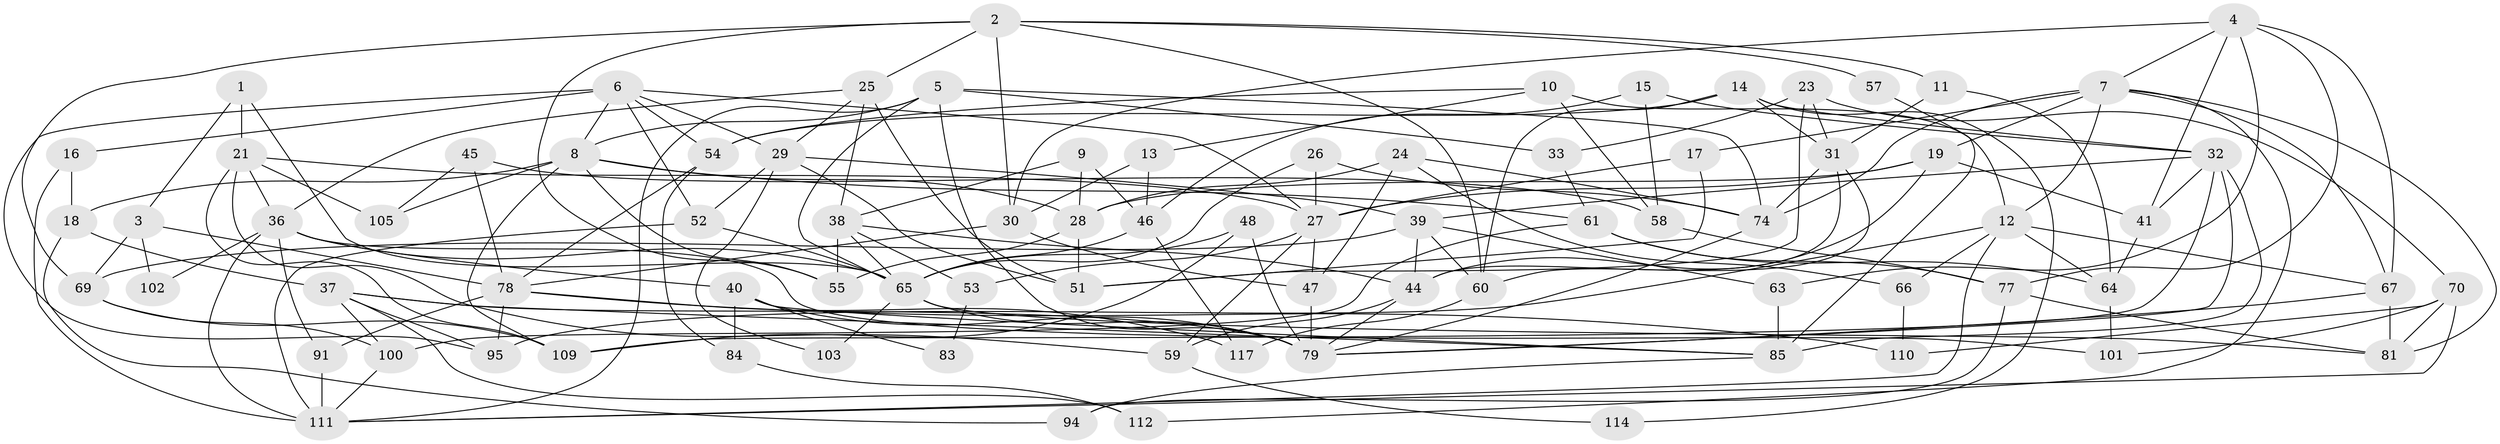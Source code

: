 // Generated by graph-tools (version 1.1) at 2025/52/02/27/25 19:52:04]
// undirected, 81 vertices, 191 edges
graph export_dot {
graph [start="1"]
  node [color=gray90,style=filled];
  1 [super="+49"];
  2 [super="+90"];
  3;
  4 [super="+116"];
  5 [super="+22"];
  6 [super="+106"];
  7 [super="+86"];
  8 [super="+56"];
  9;
  10 [super="+34"];
  11;
  12 [super="+20"];
  13;
  14;
  15;
  16;
  17;
  18;
  19;
  21 [super="+96"];
  23;
  24;
  25 [super="+71"];
  26;
  27 [super="+92"];
  28 [super="+99"];
  29 [super="+42"];
  30 [super="+35"];
  31 [super="+76"];
  32 [super="+97"];
  33;
  36 [super="+88"];
  37 [super="+68"];
  38 [super="+43"];
  39 [super="+73"];
  40;
  41 [super="+62"];
  44 [super="+75"];
  45;
  46 [super="+50"];
  47 [super="+108"];
  48;
  51;
  52;
  53;
  54 [super="+72"];
  55;
  57;
  58;
  59;
  60;
  61;
  63;
  64 [super="+89"];
  65 [super="+107"];
  66;
  67 [super="+87"];
  69 [super="+98"];
  70;
  74;
  77 [super="+93"];
  78 [super="+82"];
  79 [super="+80"];
  81;
  83;
  84;
  85 [super="+104"];
  91;
  94;
  95;
  100;
  101;
  102;
  103;
  105;
  109 [super="+115"];
  110;
  111 [super="+113"];
  112;
  114;
  117;
  1 -- 65;
  1 -- 3;
  1 -- 21;
  2 -- 30;
  2 -- 57;
  2 -- 60;
  2 -- 69;
  2 -- 55;
  2 -- 25;
  2 -- 11;
  3 -- 78;
  3 -- 69;
  3 -- 102;
  4 -- 7;
  4 -- 63;
  4 -- 77;
  4 -- 67;
  4 -- 41;
  4 -- 30;
  5 -- 74;
  5 -- 65;
  5 -- 33;
  5 -- 8;
  5 -- 111;
  5 -- 79;
  6 -- 52;
  6 -- 16;
  6 -- 29;
  6 -- 54;
  6 -- 8 [weight=2];
  6 -- 27;
  6 -- 95;
  7 -- 112;
  7 -- 19;
  7 -- 81;
  7 -- 17;
  7 -- 74;
  7 -- 12;
  7 -- 67;
  8 -- 61;
  8 -- 18;
  8 -- 105;
  8 -- 109;
  8 -- 55;
  8 -- 28;
  9 -- 38;
  9 -- 28;
  9 -- 46;
  10 -- 12;
  10 -- 54;
  10 -- 13;
  10 -- 58;
  11 -- 31;
  11 -- 64;
  12 -- 95;
  12 -- 66;
  12 -- 67;
  12 -- 64;
  12 -- 111;
  13 -- 30;
  13 -- 46;
  14 -- 32;
  14 -- 60;
  14 -- 54;
  14 -- 114;
  14 -- 31;
  15 -- 46;
  15 -- 58;
  15 -- 32;
  16 -- 18;
  16 -- 111;
  17 -- 27;
  17 -- 51;
  18 -- 94;
  18 -- 37;
  19 -- 28;
  19 -- 41;
  19 -- 27;
  19 -- 44;
  21 -- 59;
  21 -- 105;
  21 -- 109;
  21 -- 27;
  21 -- 36;
  23 -- 33;
  23 -- 51;
  23 -- 70;
  23 -- 31;
  24 -- 47;
  24 -- 66;
  24 -- 74;
  24 -- 28;
  25 -- 38;
  25 -- 36;
  25 -- 51;
  25 -- 29;
  26 -- 74;
  26 -- 65;
  26 -- 27;
  27 -- 59;
  27 -- 53;
  27 -- 47;
  28 -- 55;
  28 -- 51;
  29 -- 39;
  29 -- 51;
  29 -- 52;
  29 -- 103;
  30 -- 78 [weight=2];
  30 -- 47;
  31 -- 74;
  31 -- 60;
  31 -- 44;
  32 -- 85 [weight=2];
  32 -- 41;
  32 -- 39;
  32 -- 109;
  32 -- 79;
  33 -- 61;
  36 -- 65;
  36 -- 91;
  36 -- 101;
  36 -- 102;
  36 -- 40;
  36 -- 111;
  37 -- 85;
  37 -- 79;
  37 -- 112;
  37 -- 100;
  37 -- 95;
  38 -- 55;
  38 -- 53 [weight=2];
  38 -- 65;
  38 -- 44;
  39 -- 60;
  39 -- 44;
  39 -- 69;
  39 -- 63;
  40 -- 83;
  40 -- 84;
  40 -- 85;
  40 -- 79;
  41 -- 64;
  44 -- 59;
  44 -- 79;
  45 -- 105;
  45 -- 58;
  45 -- 78;
  46 -- 65;
  46 -- 117;
  47 -- 79;
  48 -- 109;
  48 -- 65;
  48 -- 79;
  52 -- 65;
  52 -- 111;
  53 -- 83;
  54 -- 84;
  54 -- 78;
  57 -- 85;
  58 -- 77;
  59 -- 114;
  60 -- 117;
  61 -- 77;
  61 -- 100;
  61 -- 64;
  63 -- 85;
  64 -- 101;
  65 -- 79;
  65 -- 81;
  65 -- 103;
  66 -- 110;
  67 -- 81;
  67 -- 79;
  69 -- 109;
  69 -- 100;
  70 -- 81;
  70 -- 101;
  70 -- 110;
  70 -- 111;
  74 -- 79;
  77 -- 94;
  77 -- 81;
  78 -- 110;
  78 -- 117;
  78 -- 91;
  78 -- 95;
  84 -- 112;
  85 -- 94;
  91 -- 111 [weight=2];
  100 -- 111;
}
